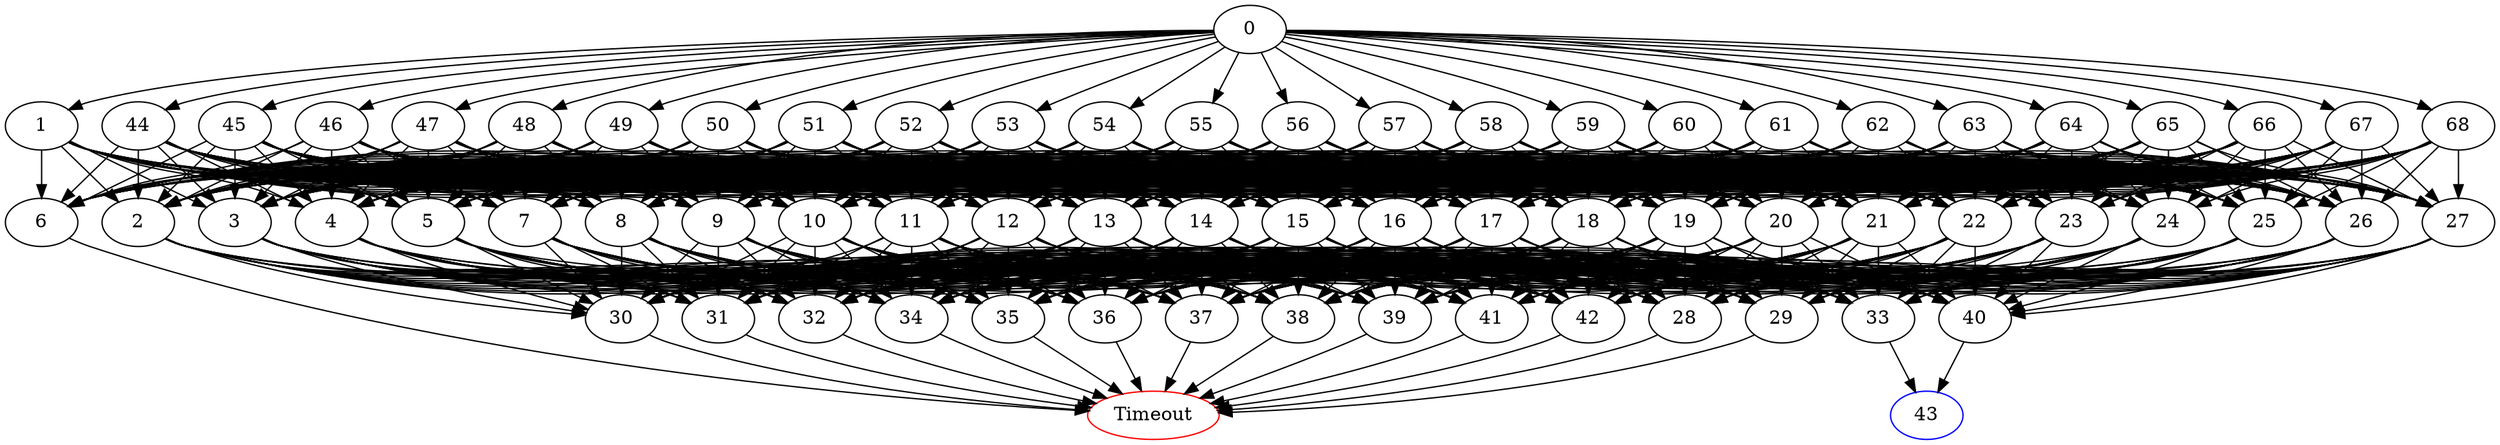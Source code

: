digraph G {
	0 -> 1;
	0 -> 44;
	0 -> 45;
	0 -> 46;
	0 -> 47;
	0 -> 48;
	0 -> 49;
	0 -> 50;
	0 -> 51;
	0 -> 52;
	0 -> 53;
	0 -> 54;
	0 -> 55;
	0 -> 56;
	0 -> 57;
	0 -> 58;
	0 -> 59;
	0 -> 60;
	0 -> 61;
	0 -> 62;
	0 -> 63;
	0 -> 64;
	0 -> 65;
	0 -> 66;
	0 -> 67;
	0 -> 68;
	1 -> 2;
	1 -> 3;
	1 -> 4;
	1 -> 5;
	1 -> 6;
	1 -> 7;
	1 -> 8;
	1 -> 9;
	1 -> 10;
	1 -> 11;
	1 -> 12;
	1 -> 13;
	1 -> 14;
	1 -> 15;
	1 -> 16;
	1 -> 17;
	1 -> 18;
	1 -> 19;
	1 -> 20;
	1 -> 21;
	1 -> 22;
	1 -> 23;
	1 -> 24;
	1 -> 25;
	1 -> 26;
	1 -> 27;
	2 -> 28;
	2 -> 29;
	2 -> 30;
	2 -> 31;
	2 -> 32;
	2 -> 33;
	2 -> 34;
	2 -> 35;
	2 -> 36;
	2 -> 37;
	2 -> 38;
	2 -> 39;
	2 -> 40;
	2 -> 41;
	2 -> 42;
	3 -> 28;
	3 -> 29;
	3 -> 30;
	3 -> 31;
	3 -> 32;
	3 -> 33;
	3 -> 34;
	3 -> 35;
	3 -> 36;
	3 -> 37;
	3 -> 38;
	3 -> 39;
	3 -> 40;
	3 -> 41;
	3 -> 42;
	4 -> 28;
	4 -> 29;
	4 -> 30;
	4 -> 31;
	4 -> 32;
	4 -> 33;
	4 -> 34;
	4 -> 35;
	4 -> 36;
	4 -> 37;
	4 -> 38;
	4 -> 39;
	4 -> 40;
	4 -> 41;
	4 -> 42;
	5 -> 28;
	5 -> 29;
	5 -> 30;
	5 -> 31;
	5 -> 32;
	5 -> 33;
	5 -> 34;
	5 -> 35;
	5 -> 36;
	5 -> 37;
	5 -> 38;
	5 -> 39;
	5 -> 40;
	5 -> 41;
	5 -> 42;
	6 -> "Timeout";
Timeout [color=red];
	7 -> 28;
	7 -> 29;
	7 -> 30;
	7 -> 31;
	7 -> 32;
	7 -> 33;
	7 -> 34;
	7 -> 35;
	7 -> 36;
	7 -> 37;
	7 -> 38;
	7 -> 39;
	7 -> 40;
	7 -> 41;
	7 -> 42;
	8 -> 28;
	8 -> 29;
	8 -> 30;
	8 -> 31;
	8 -> 32;
	8 -> 33;
	8 -> 34;
	8 -> 35;
	8 -> 36;
	8 -> 37;
	8 -> 38;
	8 -> 39;
	8 -> 40;
	8 -> 41;
	8 -> 42;
	9 -> 28;
	9 -> 29;
	9 -> 30;
	9 -> 31;
	9 -> 32;
	9 -> 33;
	9 -> 34;
	9 -> 35;
	9 -> 36;
	9 -> 37;
	9 -> 38;
	9 -> 39;
	9 -> 40;
	9 -> 41;
	9 -> 42;
	10 -> 28;
	10 -> 29;
	10 -> 30;
	10 -> 31;
	10 -> 32;
	10 -> 33;
	10 -> 34;
	10 -> 35;
	10 -> 36;
	10 -> 37;
	10 -> 38;
	10 -> 39;
	10 -> 40;
	10 -> 41;
	10 -> 42;
	11 -> 28;
	11 -> 29;
	11 -> 30;
	11 -> 31;
	11 -> 32;
	11 -> 33;
	11 -> 34;
	11 -> 35;
	11 -> 36;
	11 -> 37;
	11 -> 38;
	11 -> 39;
	11 -> 40;
	11 -> 41;
	11 -> 42;
	12 -> 28;
	12 -> 29;
	12 -> 30;
	12 -> 31;
	12 -> 32;
	12 -> 33;
	12 -> 34;
	12 -> 35;
	12 -> 36;
	12 -> 37;
	12 -> 38;
	12 -> 39;
	12 -> 40;
	12 -> 41;
	12 -> 42;
	13 -> 28;
	13 -> 29;
	13 -> 30;
	13 -> 31;
	13 -> 32;
	13 -> 33;
	13 -> 34;
	13 -> 35;
	13 -> 36;
	13 -> 37;
	13 -> 38;
	13 -> 39;
	13 -> 40;
	13 -> 41;
	13 -> 42;
	14 -> 28;
	14 -> 29;
	14 -> 30;
	14 -> 31;
	14 -> 32;
	14 -> 33;
	14 -> 34;
	14 -> 35;
	14 -> 36;
	14 -> 37;
	14 -> 38;
	14 -> 39;
	14 -> 40;
	14 -> 41;
	14 -> 42;
	15 -> 28;
	15 -> 29;
	15 -> 30;
	15 -> 31;
	15 -> 32;
	15 -> 33;
	15 -> 34;
	15 -> 35;
	15 -> 36;
	15 -> 37;
	15 -> 38;
	15 -> 39;
	15 -> 40;
	15 -> 41;
	15 -> 42;
	16 -> 28;
	16 -> 29;
	16 -> 30;
	16 -> 31;
	16 -> 32;
	16 -> 33;
	16 -> 34;
	16 -> 35;
	16 -> 36;
	16 -> 37;
	16 -> 38;
	16 -> 39;
	16 -> 40;
	16 -> 41;
	16 -> 42;
	17 -> 28;
	17 -> 29;
	17 -> 30;
	17 -> 31;
	17 -> 32;
	17 -> 33;
	17 -> 34;
	17 -> 35;
	17 -> 36;
	17 -> 37;
	17 -> 38;
	17 -> 39;
	17 -> 40;
	17 -> 41;
	17 -> 42;
	18 -> 28;
	18 -> 29;
	18 -> 30;
	18 -> 31;
	18 -> 32;
	18 -> 33;
	18 -> 34;
	18 -> 35;
	18 -> 36;
	18 -> 37;
	18 -> 38;
	18 -> 39;
	18 -> 40;
	18 -> 41;
	18 -> 42;
	19 -> 28;
	19 -> 29;
	19 -> 30;
	19 -> 31;
	19 -> 32;
	19 -> 33;
	19 -> 34;
	19 -> 35;
	19 -> 36;
	19 -> 37;
	19 -> 38;
	19 -> 39;
	19 -> 40;
	19 -> 41;
	19 -> 42;
	20 -> 28;
	20 -> 29;
	20 -> 30;
	20 -> 31;
	20 -> 32;
	20 -> 33;
	20 -> 34;
	20 -> 35;
	20 -> 36;
	20 -> 37;
	20 -> 38;
	20 -> 39;
	20 -> 40;
	20 -> 41;
	20 -> 42;
	21 -> 28;
	21 -> 29;
	21 -> 30;
	21 -> 31;
	21 -> 32;
	21 -> 33;
	21 -> 34;
	21 -> 35;
	21 -> 36;
	21 -> 37;
	21 -> 38;
	21 -> 39;
	21 -> 40;
	21 -> 41;
	21 -> 42;
	22 -> 28;
	22 -> 29;
	22 -> 30;
	22 -> 31;
	22 -> 32;
	22 -> 33;
	22 -> 34;
	22 -> 35;
	22 -> 36;
	22 -> 37;
	22 -> 38;
	22 -> 39;
	22 -> 40;
	22 -> 41;
	22 -> 42;
	23 -> 28;
	23 -> 29;
	23 -> 30;
	23 -> 31;
	23 -> 32;
	23 -> 33;
	23 -> 34;
	23 -> 35;
	23 -> 36;
	23 -> 37;
	23 -> 38;
	23 -> 39;
	23 -> 40;
	23 -> 41;
	23 -> 42;
	24 -> 28;
	24 -> 29;
	24 -> 30;
	24 -> 31;
	24 -> 32;
	24 -> 33;
	24 -> 34;
	24 -> 35;
	24 -> 36;
	24 -> 37;
	24 -> 38;
	24 -> 39;
	24 -> 40;
	24 -> 41;
	24 -> 42;
	25 -> 28;
	25 -> 29;
	25 -> 30;
	25 -> 31;
	25 -> 32;
	25 -> 33;
	25 -> 34;
	25 -> 35;
	25 -> 36;
	25 -> 37;
	25 -> 38;
	25 -> 39;
	25 -> 40;
	25 -> 41;
	25 -> 42;
	26 -> 28;
	26 -> 29;
	26 -> 30;
	26 -> 31;
	26 -> 32;
	26 -> 33;
	26 -> 34;
	26 -> 35;
	26 -> 36;
	26 -> 37;
	26 -> 38;
	26 -> 39;
	26 -> 40;
	26 -> 41;
	26 -> 42;
	27 -> 28;
	27 -> 29;
	27 -> 30;
	27 -> 31;
	27 -> 32;
	27 -> 33;
	27 -> 34;
	27 -> 35;
	27 -> 36;
	27 -> 37;
	27 -> 38;
	27 -> 39;
	27 -> 40;
	27 -> 41;
	27 -> 42;
	28 -> "Timeout";
Timeout [color=red];
	29 -> "Timeout";
Timeout [color=red];
	30 -> "Timeout";
Timeout [color=red];
	31 -> "Timeout";
Timeout [color=red];
	32 -> "Timeout";
Timeout [color=red];
	33 -> "43";
43 [color=blue];
	34 -> "Timeout";
Timeout [color=red];
	35 -> "Timeout";
Timeout [color=red];
	36 -> "Timeout";
Timeout [color=red];
	37 -> "Timeout";
Timeout [color=red];
	38 -> "Timeout";
Timeout [color=red];
	39 -> "Timeout";
Timeout [color=red];
	40 -> "43";
43 [color=blue];
	41 -> "Timeout";
Timeout [color=red];
	42 -> "Timeout";
Timeout [color=red];
	44 -> 2;
	44 -> 3;
	44 -> 4;
	44 -> 5;
	44 -> 6;
	44 -> 7;
	44 -> 8;
	44 -> 9;
	44 -> 10;
	44 -> 11;
	44 -> 12;
	44 -> 13;
	44 -> 14;
	44 -> 15;
	44 -> 16;
	44 -> 17;
	44 -> 18;
	44 -> 19;
	44 -> 20;
	44 -> 21;
	44 -> 22;
	44 -> 23;
	44 -> 24;
	44 -> 25;
	44 -> 26;
	44 -> 27;
	45 -> 2;
	45 -> 3;
	45 -> 4;
	45 -> 5;
	45 -> 6;
	45 -> 7;
	45 -> 8;
	45 -> 9;
	45 -> 10;
	45 -> 11;
	45 -> 12;
	45 -> 13;
	45 -> 14;
	45 -> 15;
	45 -> 16;
	45 -> 17;
	45 -> 18;
	45 -> 19;
	45 -> 20;
	45 -> 21;
	45 -> 22;
	45 -> 23;
	45 -> 24;
	45 -> 25;
	45 -> 26;
	45 -> 27;
	46 -> 2;
	46 -> 3;
	46 -> 4;
	46 -> 5;
	46 -> 6;
	46 -> 7;
	46 -> 8;
	46 -> 9;
	46 -> 10;
	46 -> 11;
	46 -> 12;
	46 -> 13;
	46 -> 14;
	46 -> 15;
	46 -> 16;
	46 -> 17;
	46 -> 18;
	46 -> 19;
	46 -> 20;
	46 -> 21;
	46 -> 22;
	46 -> 23;
	46 -> 24;
	46 -> 25;
	46 -> 26;
	46 -> 27;
	47 -> 2;
	47 -> 3;
	47 -> 4;
	47 -> 5;
	47 -> 6;
	47 -> 7;
	47 -> 8;
	47 -> 9;
	47 -> 10;
	47 -> 11;
	47 -> 12;
	47 -> 13;
	47 -> 14;
	47 -> 15;
	47 -> 16;
	47 -> 17;
	47 -> 18;
	47 -> 19;
	47 -> 20;
	47 -> 21;
	47 -> 22;
	47 -> 23;
	47 -> 24;
	47 -> 25;
	47 -> 26;
	47 -> 27;
	48 -> 2;
	48 -> 3;
	48 -> 4;
	48 -> 5;
	48 -> 6;
	48 -> 7;
	48 -> 8;
	48 -> 9;
	48 -> 10;
	48 -> 11;
	48 -> 12;
	48 -> 13;
	48 -> 14;
	48 -> 15;
	48 -> 16;
	48 -> 17;
	48 -> 18;
	48 -> 19;
	48 -> 20;
	48 -> 21;
	48 -> 22;
	48 -> 23;
	48 -> 24;
	48 -> 25;
	48 -> 26;
	48 -> 27;
	49 -> 2;
	49 -> 3;
	49 -> 4;
	49 -> 5;
	49 -> 6;
	49 -> 7;
	49 -> 8;
	49 -> 9;
	49 -> 10;
	49 -> 11;
	49 -> 12;
	49 -> 13;
	49 -> 14;
	49 -> 15;
	49 -> 16;
	49 -> 17;
	49 -> 18;
	49 -> 19;
	49 -> 20;
	49 -> 21;
	49 -> 22;
	49 -> 23;
	49 -> 24;
	49 -> 25;
	49 -> 26;
	49 -> 27;
	50 -> 2;
	50 -> 3;
	50 -> 4;
	50 -> 5;
	50 -> 6;
	50 -> 7;
	50 -> 8;
	50 -> 9;
	50 -> 10;
	50 -> 11;
	50 -> 12;
	50 -> 13;
	50 -> 14;
	50 -> 15;
	50 -> 16;
	50 -> 17;
	50 -> 18;
	50 -> 19;
	50 -> 20;
	50 -> 21;
	50 -> 22;
	50 -> 23;
	50 -> 24;
	50 -> 25;
	50 -> 26;
	50 -> 27;
	51 -> 2;
	51 -> 3;
	51 -> 4;
	51 -> 5;
	51 -> 6;
	51 -> 7;
	51 -> 8;
	51 -> 9;
	51 -> 10;
	51 -> 11;
	51 -> 12;
	51 -> 13;
	51 -> 14;
	51 -> 15;
	51 -> 16;
	51 -> 17;
	51 -> 18;
	51 -> 19;
	51 -> 20;
	51 -> 21;
	51 -> 22;
	51 -> 23;
	51 -> 24;
	51 -> 25;
	51 -> 26;
	51 -> 27;
	52 -> 2;
	52 -> 3;
	52 -> 4;
	52 -> 5;
	52 -> 6;
	52 -> 7;
	52 -> 8;
	52 -> 9;
	52 -> 10;
	52 -> 11;
	52 -> 12;
	52 -> 13;
	52 -> 14;
	52 -> 15;
	52 -> 16;
	52 -> 17;
	52 -> 18;
	52 -> 19;
	52 -> 20;
	52 -> 21;
	52 -> 22;
	52 -> 23;
	52 -> 24;
	52 -> 25;
	52 -> 26;
	52 -> 27;
	53 -> 2;
	53 -> 3;
	53 -> 4;
	53 -> 5;
	53 -> 6;
	53 -> 7;
	53 -> 8;
	53 -> 9;
	53 -> 10;
	53 -> 11;
	53 -> 12;
	53 -> 13;
	53 -> 14;
	53 -> 15;
	53 -> 16;
	53 -> 17;
	53 -> 18;
	53 -> 19;
	53 -> 20;
	53 -> 21;
	53 -> 22;
	53 -> 23;
	53 -> 24;
	53 -> 25;
	53 -> 26;
	53 -> 27;
	54 -> 2;
	54 -> 3;
	54 -> 4;
	54 -> 5;
	54 -> 6;
	54 -> 7;
	54 -> 8;
	54 -> 9;
	54 -> 10;
	54 -> 11;
	54 -> 12;
	54 -> 13;
	54 -> 14;
	54 -> 15;
	54 -> 16;
	54 -> 17;
	54 -> 18;
	54 -> 19;
	54 -> 20;
	54 -> 21;
	54 -> 22;
	54 -> 23;
	54 -> 24;
	54 -> 25;
	54 -> 26;
	54 -> 27;
	55 -> 2;
	55 -> 3;
	55 -> 4;
	55 -> 5;
	55 -> 6;
	55 -> 7;
	55 -> 8;
	55 -> 9;
	55 -> 10;
	55 -> 11;
	55 -> 12;
	55 -> 13;
	55 -> 14;
	55 -> 15;
	55 -> 16;
	55 -> 17;
	55 -> 18;
	55 -> 19;
	55 -> 20;
	55 -> 21;
	55 -> 22;
	55 -> 23;
	55 -> 24;
	55 -> 25;
	55 -> 26;
	55 -> 27;
	56 -> 2;
	56 -> 3;
	56 -> 4;
	56 -> 5;
	56 -> 6;
	56 -> 7;
	56 -> 8;
	56 -> 9;
	56 -> 10;
	56 -> 11;
	56 -> 12;
	56 -> 13;
	56 -> 14;
	56 -> 15;
	56 -> 16;
	56 -> 17;
	56 -> 18;
	56 -> 19;
	56 -> 20;
	56 -> 21;
	56 -> 22;
	56 -> 23;
	56 -> 24;
	56 -> 25;
	56 -> 26;
	56 -> 27;
	57 -> 2;
	57 -> 3;
	57 -> 4;
	57 -> 5;
	57 -> 6;
	57 -> 7;
	57 -> 8;
	57 -> 9;
	57 -> 10;
	57 -> 11;
	57 -> 12;
	57 -> 13;
	57 -> 14;
	57 -> 15;
	57 -> 16;
	57 -> 17;
	57 -> 18;
	57 -> 19;
	57 -> 20;
	57 -> 21;
	57 -> 22;
	57 -> 23;
	57 -> 24;
	57 -> 25;
	57 -> 26;
	57 -> 27;
	58 -> 2;
	58 -> 3;
	58 -> 4;
	58 -> 5;
	58 -> 6;
	58 -> 7;
	58 -> 8;
	58 -> 9;
	58 -> 10;
	58 -> 11;
	58 -> 12;
	58 -> 13;
	58 -> 14;
	58 -> 15;
	58 -> 16;
	58 -> 17;
	58 -> 18;
	58 -> 19;
	58 -> 20;
	58 -> 21;
	58 -> 22;
	58 -> 23;
	58 -> 24;
	58 -> 25;
	58 -> 26;
	58 -> 27;
	59 -> 2;
	59 -> 3;
	59 -> 4;
	59 -> 5;
	59 -> 6;
	59 -> 7;
	59 -> 8;
	59 -> 9;
	59 -> 10;
	59 -> 11;
	59 -> 12;
	59 -> 13;
	59 -> 14;
	59 -> 15;
	59 -> 16;
	59 -> 17;
	59 -> 18;
	59 -> 19;
	59 -> 20;
	59 -> 21;
	59 -> 22;
	59 -> 23;
	59 -> 24;
	59 -> 25;
	59 -> 26;
	59 -> 27;
	60 -> 2;
	60 -> 3;
	60 -> 4;
	60 -> 5;
	60 -> 6;
	60 -> 7;
	60 -> 8;
	60 -> 9;
	60 -> 10;
	60 -> 11;
	60 -> 12;
	60 -> 13;
	60 -> 14;
	60 -> 15;
	60 -> 16;
	60 -> 17;
	60 -> 18;
	60 -> 19;
	60 -> 20;
	60 -> 21;
	60 -> 22;
	60 -> 23;
	60 -> 24;
	60 -> 25;
	60 -> 26;
	60 -> 27;
	61 -> 2;
	61 -> 3;
	61 -> 4;
	61 -> 5;
	61 -> 6;
	61 -> 7;
	61 -> 8;
	61 -> 9;
	61 -> 10;
	61 -> 11;
	61 -> 12;
	61 -> 13;
	61 -> 14;
	61 -> 15;
	61 -> 16;
	61 -> 17;
	61 -> 18;
	61 -> 19;
	61 -> 20;
	61 -> 21;
	61 -> 22;
	61 -> 23;
	61 -> 24;
	61 -> 25;
	61 -> 26;
	61 -> 27;
	62 -> 2;
	62 -> 3;
	62 -> 4;
	62 -> 5;
	62 -> 6;
	62 -> 7;
	62 -> 8;
	62 -> 9;
	62 -> 10;
	62 -> 11;
	62 -> 12;
	62 -> 13;
	62 -> 14;
	62 -> 15;
	62 -> 16;
	62 -> 17;
	62 -> 18;
	62 -> 19;
	62 -> 20;
	62 -> 21;
	62 -> 22;
	62 -> 23;
	62 -> 24;
	62 -> 25;
	62 -> 26;
	62 -> 27;
	63 -> 2;
	63 -> 3;
	63 -> 4;
	63 -> 5;
	63 -> 6;
	63 -> 7;
	63 -> 8;
	63 -> 9;
	63 -> 10;
	63 -> 11;
	63 -> 12;
	63 -> 13;
	63 -> 14;
	63 -> 15;
	63 -> 16;
	63 -> 17;
	63 -> 18;
	63 -> 19;
	63 -> 20;
	63 -> 21;
	63 -> 22;
	63 -> 23;
	63 -> 24;
	63 -> 25;
	63 -> 26;
	63 -> 27;
	64 -> 2;
	64 -> 3;
	64 -> 4;
	64 -> 5;
	64 -> 6;
	64 -> 7;
	64 -> 8;
	64 -> 9;
	64 -> 10;
	64 -> 11;
	64 -> 12;
	64 -> 13;
	64 -> 14;
	64 -> 15;
	64 -> 16;
	64 -> 17;
	64 -> 18;
	64 -> 19;
	64 -> 20;
	64 -> 21;
	64 -> 22;
	64 -> 23;
	64 -> 24;
	64 -> 25;
	64 -> 26;
	64 -> 27;
	65 -> 2;
	65 -> 3;
	65 -> 4;
	65 -> 5;
	65 -> 6;
	65 -> 7;
	65 -> 8;
	65 -> 9;
	65 -> 10;
	65 -> 11;
	65 -> 12;
	65 -> 13;
	65 -> 14;
	65 -> 15;
	65 -> 16;
	65 -> 17;
	65 -> 18;
	65 -> 19;
	65 -> 20;
	65 -> 21;
	65 -> 22;
	65 -> 23;
	65 -> 24;
	65 -> 25;
	65 -> 26;
	65 -> 27;
	66 -> 2;
	66 -> 3;
	66 -> 4;
	66 -> 5;
	66 -> 6;
	66 -> 7;
	66 -> 8;
	66 -> 9;
	66 -> 10;
	66 -> 11;
	66 -> 12;
	66 -> 13;
	66 -> 14;
	66 -> 15;
	66 -> 16;
	66 -> 17;
	66 -> 18;
	66 -> 19;
	66 -> 20;
	66 -> 21;
	66 -> 22;
	66 -> 23;
	66 -> 24;
	66 -> 25;
	66 -> 26;
	66 -> 27;
	67 -> 2;
	67 -> 3;
	67 -> 4;
	67 -> 5;
	67 -> 6;
	67 -> 7;
	67 -> 8;
	67 -> 9;
	67 -> 10;
	67 -> 11;
	67 -> 12;
	67 -> 13;
	67 -> 14;
	67 -> 15;
	67 -> 16;
	67 -> 17;
	67 -> 18;
	67 -> 19;
	67 -> 20;
	67 -> 21;
	67 -> 22;
	67 -> 23;
	67 -> 24;
	67 -> 25;
	67 -> 26;
	67 -> 27;
	68 -> 2;
	68 -> 3;
	68 -> 4;
	68 -> 5;
	68 -> 6;
	68 -> 7;
	68 -> 8;
	68 -> 9;
	68 -> 10;
	68 -> 11;
	68 -> 12;
	68 -> 13;
	68 -> 14;
	68 -> 15;
	68 -> 16;
	68 -> 17;
	68 -> 18;
	68 -> 19;
	68 -> 20;
	68 -> 21;
	68 -> 22;
	68 -> 23;
	68 -> 24;
	68 -> 25;
	68 -> 26;
	68 -> 27;
}